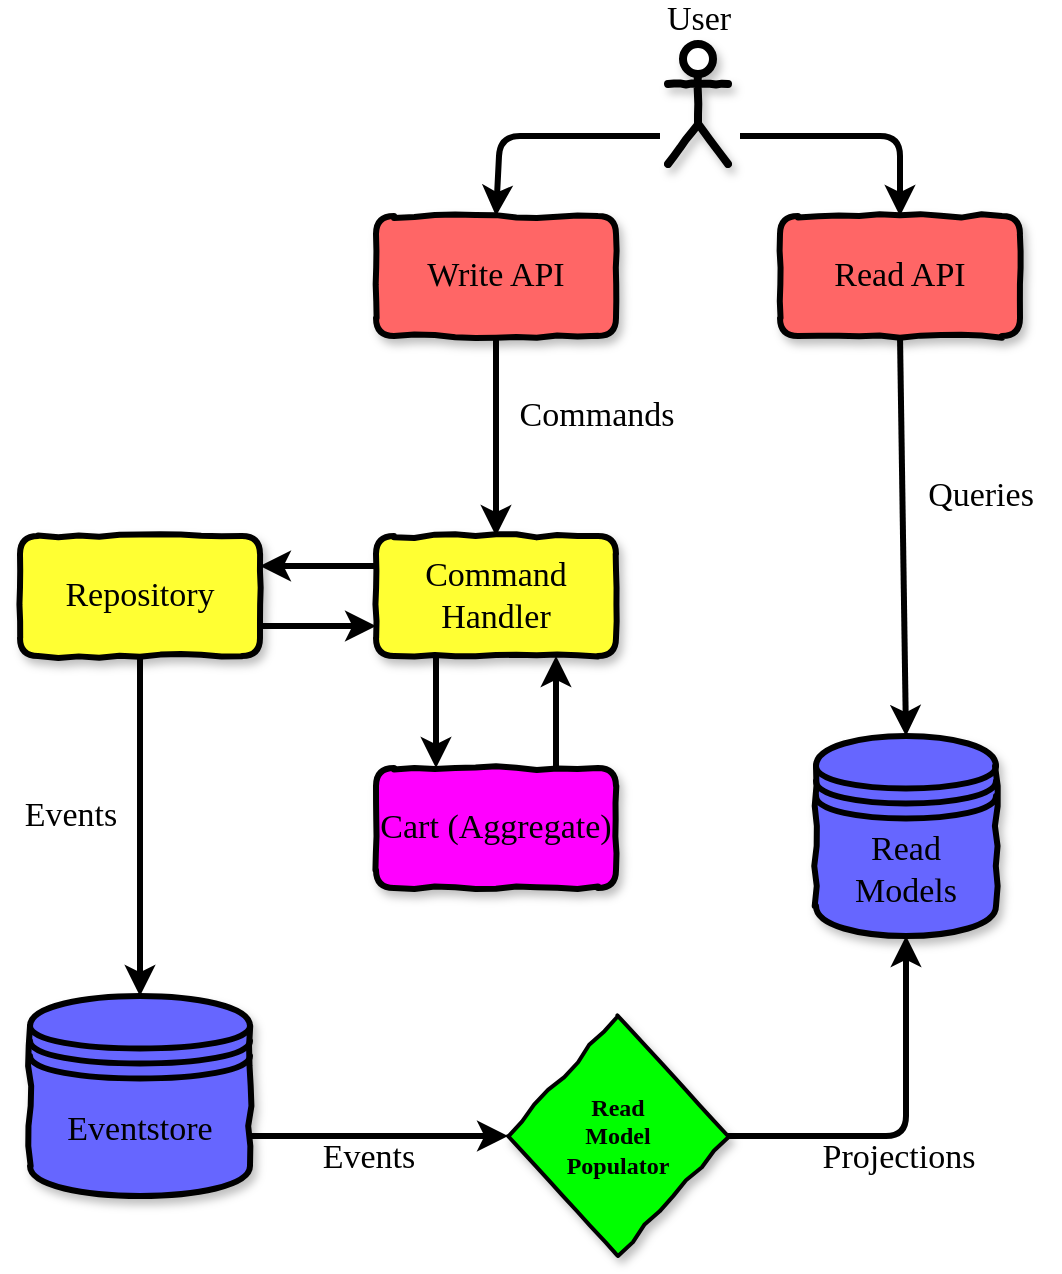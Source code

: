 <mxfile version="12.6.6" type="device"><diagram id="C5RBs43oDa-KdzZeNtuy" name="Page-1"><mxGraphModel dx="1186" dy="715" grid="1" gridSize="10" guides="1" tooltips="1" connect="1" arrows="1" fold="1" page="1" pageScale="1" pageWidth="827" pageHeight="1169" math="0" shadow="0"><root><mxCell id="WIyWlLk6GJQsqaUBKTNV-0"/><mxCell id="WIyWlLk6GJQsqaUBKTNV-1" parent="WIyWlLk6GJQsqaUBKTNV-0"/><mxCell id="K-5jVWHBCLyfHitzeCxU-2" value="&lt;font face=&quot;Comic Sans MS&quot;&gt;&lt;span style=&quot;font-size: 17px&quot;&gt;Read API&lt;/span&gt;&lt;/font&gt;" style="rounded=1;whiteSpace=wrap;html=1;glass=0;fillColor=#FF6666;strokeColor=#000000;strokeWidth=3;shadow=1;comic=1;perimeterSpacing=0;" vertex="1" parent="WIyWlLk6GJQsqaUBKTNV-1"><mxGeometry x="440" y="120" width="120" height="60" as="geometry"/></mxCell><mxCell id="K-5jVWHBCLyfHitzeCxU-3" value="&amp;nbsp;" style="shape=umlActor;verticalLabelPosition=bottom;labelBackgroundColor=#ffffff;verticalAlign=top;html=1;outlineConnect=0;shadow=1;glass=0;comic=1;strokeWidth=4;" vertex="1" parent="WIyWlLk6GJQsqaUBKTNV-1"><mxGeometry x="384" y="34" width="30" height="60" as="geometry"/></mxCell><mxCell id="K-5jVWHBCLyfHitzeCxU-13" value="&lt;font face=&quot;Comic Sans MS&quot;&gt;&lt;span style=&quot;font-size: 17px&quot;&gt;Write API&lt;/span&gt;&lt;/font&gt;" style="rounded=1;whiteSpace=wrap;html=1;glass=0;fillColor=#FF6666;strokeColor=#000000;strokeWidth=3;shadow=1;comic=1;perimeterSpacing=0;" vertex="1" parent="WIyWlLk6GJQsqaUBKTNV-1"><mxGeometry x="238" y="120" width="120" height="60" as="geometry"/></mxCell><mxCell id="K-5jVWHBCLyfHitzeCxU-16" value="&lt;font face=&quot;Comic Sans MS&quot; style=&quot;font-size: 17px&quot;&gt;Read Models&lt;/font&gt;" style="shape=datastore;whiteSpace=wrap;html=1;shadow=1;glass=0;comic=1;strokeColor=#000000;strokeWidth=3;fillColor=#6666FF;" vertex="1" parent="WIyWlLk6GJQsqaUBKTNV-1"><mxGeometry x="458" y="380" width="90" height="100" as="geometry"/></mxCell><mxCell id="K-5jVWHBCLyfHitzeCxU-17" value="&lt;font face=&quot;Comic Sans MS&quot; style=&quot;font-size: 17px&quot;&gt;Eventstore&lt;/font&gt;" style="shape=datastore;whiteSpace=wrap;html=1;shadow=1;glass=0;comic=1;strokeColor=#000000;strokeWidth=3;fillColor=#6666FF;" vertex="1" parent="WIyWlLk6GJQsqaUBKTNV-1"><mxGeometry x="65" y="510" width="110" height="100" as="geometry"/></mxCell><mxCell id="K-5jVWHBCLyfHitzeCxU-18" value="" style="endArrow=classic;html=1;strokeWidth=3;exitX=0.5;exitY=1;exitDx=0;exitDy=0;entryX=0.5;entryY=0;entryDx=0;entryDy=0;" edge="1" parent="WIyWlLk6GJQsqaUBKTNV-1" source="K-5jVWHBCLyfHitzeCxU-2" target="K-5jVWHBCLyfHitzeCxU-16"><mxGeometry width="50" height="50" relative="1" as="geometry"><mxPoint x="210" y="620" as="sourcePoint"/><mxPoint x="500" y="420" as="targetPoint"/></mxGeometry></mxCell><mxCell id="K-5jVWHBCLyfHitzeCxU-19" value="Read&lt;br&gt;Model&lt;br&gt;Populator" style="rhombus;html=1;align=center;whiteSpace=wrap;comic=1;strokeWidth=2;fontFamily=Comic Sans MS;fontStyle=1;shadow=1;glass=0;fillColor=#00FF00;" vertex="1" parent="WIyWlLk6GJQsqaUBKTNV-1"><mxGeometry x="304" y="520" width="110" height="120" as="geometry"/></mxCell><mxCell id="K-5jVWHBCLyfHitzeCxU-22" value="&lt;font face=&quot;Comic Sans MS&quot;&gt;&lt;span style=&quot;font-size: 17px&quot;&gt;Command Handler&lt;/span&gt;&lt;/font&gt;" style="rounded=1;whiteSpace=wrap;html=1;glass=0;fillColor=#FFFF33;strokeColor=#000000;strokeWidth=3;shadow=1;comic=1;perimeterSpacing=0;" vertex="1" parent="WIyWlLk6GJQsqaUBKTNV-1"><mxGeometry x="238" y="280" width="120" height="60" as="geometry"/></mxCell><mxCell id="K-5jVWHBCLyfHitzeCxU-23" value="&lt;font face=&quot;Comic Sans MS&quot;&gt;&lt;span style=&quot;font-size: 17px&quot;&gt;Repository&lt;/span&gt;&lt;/font&gt;" style="rounded=1;whiteSpace=wrap;html=1;glass=0;fillColor=#FFFF33;strokeColor=#000000;strokeWidth=3;shadow=1;comic=1;perimeterSpacing=0;" vertex="1" parent="WIyWlLk6GJQsqaUBKTNV-1"><mxGeometry x="60" y="280" width="120" height="60" as="geometry"/></mxCell><mxCell id="K-5jVWHBCLyfHitzeCxU-24" value="" style="endArrow=classic;html=1;strokeWidth=3;entryX=0;entryY=0.5;entryDx=0;entryDy=0;exitX=1;exitY=0.7;exitDx=0;exitDy=0;" edge="1" parent="WIyWlLk6GJQsqaUBKTNV-1" source="K-5jVWHBCLyfHitzeCxU-17" target="K-5jVWHBCLyfHitzeCxU-19"><mxGeometry width="50" height="50" relative="1" as="geometry"><mxPoint x="80" y="720" as="sourcePoint"/><mxPoint x="130" y="670" as="targetPoint"/></mxGeometry></mxCell><mxCell id="K-5jVWHBCLyfHitzeCxU-25" value="" style="endArrow=classic;html=1;strokeWidth=3;exitX=1;exitY=0.5;exitDx=0;exitDy=0;entryX=0.5;entryY=1;entryDx=0;entryDy=0;" edge="1" parent="WIyWlLk6GJQsqaUBKTNV-1" source="K-5jVWHBCLyfHitzeCxU-19" target="K-5jVWHBCLyfHitzeCxU-16"><mxGeometry width="50" height="50" relative="1" as="geometry"><mxPoint x="600" y="530" as="sourcePoint"/><mxPoint x="540" y="570" as="targetPoint"/><Array as="points"><mxPoint x="503" y="580"/></Array></mxGeometry></mxCell><mxCell id="K-5jVWHBCLyfHitzeCxU-26" value="" style="endArrow=classic;html=1;strokeWidth=3;entryX=0.5;entryY=0;entryDx=0;entryDy=0;" edge="1" parent="WIyWlLk6GJQsqaUBKTNV-1" target="K-5jVWHBCLyfHitzeCxU-13"><mxGeometry width="50" height="50" relative="1" as="geometry"><mxPoint x="380" y="80" as="sourcePoint"/><mxPoint x="378" y="610" as="targetPoint"/><Array as="points"><mxPoint x="300" y="80"/></Array></mxGeometry></mxCell><mxCell id="K-5jVWHBCLyfHitzeCxU-27" value="" style="endArrow=classic;html=1;strokeWidth=3;entryX=0.5;entryY=0;entryDx=0;entryDy=0;" edge="1" parent="WIyWlLk6GJQsqaUBKTNV-1" target="K-5jVWHBCLyfHitzeCxU-2"><mxGeometry width="50" height="50" relative="1" as="geometry"><mxPoint x="420" y="80" as="sourcePoint"/><mxPoint x="297" y="202" as="targetPoint"/><Array as="points"><mxPoint x="500" y="80"/></Array></mxGeometry></mxCell><mxCell id="K-5jVWHBCLyfHitzeCxU-28" value="" style="endArrow=classic;html=1;strokeWidth=3;entryX=0.5;entryY=0;entryDx=0;entryDy=0;exitX=0.5;exitY=1;exitDx=0;exitDy=0;" edge="1" parent="WIyWlLk6GJQsqaUBKTNV-1" source="K-5jVWHBCLyfHitzeCxU-23" target="K-5jVWHBCLyfHitzeCxU-17"><mxGeometry width="50" height="50" relative="1" as="geometry"><mxPoint x="80" y="720" as="sourcePoint"/><mxPoint x="130" y="670" as="targetPoint"/></mxGeometry></mxCell><mxCell id="K-5jVWHBCLyfHitzeCxU-29" value="&lt;font face=&quot;Comic Sans MS&quot;&gt;&lt;span style=&quot;font-size: 17px&quot;&gt;Cart (Aggregate)&lt;/span&gt;&lt;/font&gt;" style="rounded=1;whiteSpace=wrap;html=1;glass=0;fillColor=#FF00FF;strokeColor=#000000;strokeWidth=3;shadow=1;comic=1;perimeterSpacing=0;" vertex="1" parent="WIyWlLk6GJQsqaUBKTNV-1"><mxGeometry x="238" y="396" width="120" height="60" as="geometry"/></mxCell><mxCell id="K-5jVWHBCLyfHitzeCxU-30" value="" style="endArrow=classic;html=1;strokeWidth=3;entryX=0.5;entryY=0;entryDx=0;entryDy=0;exitX=0.5;exitY=1;exitDx=0;exitDy=0;" edge="1" parent="WIyWlLk6GJQsqaUBKTNV-1" source="K-5jVWHBCLyfHitzeCxU-13" target="K-5jVWHBCLyfHitzeCxU-22"><mxGeometry width="50" height="50" relative="1" as="geometry"><mxPoint x="50" y="720" as="sourcePoint"/><mxPoint x="100" y="670" as="targetPoint"/></mxGeometry></mxCell><mxCell id="K-5jVWHBCLyfHitzeCxU-31" value="" style="endArrow=classic;html=1;strokeWidth=3;entryX=1;entryY=0.25;entryDx=0;entryDy=0;exitX=0;exitY=0.25;exitDx=0;exitDy=0;" edge="1" parent="WIyWlLk6GJQsqaUBKTNV-1" source="K-5jVWHBCLyfHitzeCxU-22" target="K-5jVWHBCLyfHitzeCxU-23"><mxGeometry width="50" height="50" relative="1" as="geometry"><mxPoint x="297" y="262" as="sourcePoint"/><mxPoint x="297" y="310" as="targetPoint"/></mxGeometry></mxCell><mxCell id="K-5jVWHBCLyfHitzeCxU-32" value="" style="endArrow=classic;html=1;strokeWidth=3;entryX=0;entryY=0.75;entryDx=0;entryDy=0;exitX=1;exitY=0.75;exitDx=0;exitDy=0;" edge="1" parent="WIyWlLk6GJQsqaUBKTNV-1" source="K-5jVWHBCLyfHitzeCxU-23" target="K-5jVWHBCLyfHitzeCxU-22"><mxGeometry width="50" height="50" relative="1" as="geometry"><mxPoint x="237" y="325" as="sourcePoint"/><mxPoint x="180" y="325" as="targetPoint"/></mxGeometry></mxCell><mxCell id="K-5jVWHBCLyfHitzeCxU-33" value="" style="endArrow=classic;html=1;strokeWidth=3;entryX=0.25;entryY=0;entryDx=0;entryDy=0;exitX=0.25;exitY=1;exitDx=0;exitDy=0;" edge="1" parent="WIyWlLk6GJQsqaUBKTNV-1" source="K-5jVWHBCLyfHitzeCxU-22" target="K-5jVWHBCLyfHitzeCxU-29"><mxGeometry width="50" height="50" relative="1" as="geometry"><mxPoint x="240" y="360" as="sourcePoint"/><mxPoint x="260" y="370" as="targetPoint"/></mxGeometry></mxCell><mxCell id="K-5jVWHBCLyfHitzeCxU-34" value="" style="endArrow=classic;html=1;strokeWidth=3;exitX=0.75;exitY=0;exitDx=0;exitDy=0;entryX=0.75;entryY=1;entryDx=0;entryDy=0;" edge="1" parent="WIyWlLk6GJQsqaUBKTNV-1" source="K-5jVWHBCLyfHitzeCxU-29" target="K-5jVWHBCLyfHitzeCxU-22"><mxGeometry width="50" height="50" relative="1" as="geometry"><mxPoint x="330" y="370" as="sourcePoint"/><mxPoint x="390" y="350" as="targetPoint"/></mxGeometry></mxCell><mxCell id="K-5jVWHBCLyfHitzeCxU-35" value="&lt;font face=&quot;Comic Sans MS&quot; style=&quot;font-size: 17px&quot;&gt;Queries&lt;/font&gt;" style="text;html=1;align=center;verticalAlign=middle;resizable=0;points=[];autosize=1;" vertex="1" parent="WIyWlLk6GJQsqaUBKTNV-1"><mxGeometry x="500" y="250" width="80" height="20" as="geometry"/></mxCell><mxCell id="K-5jVWHBCLyfHitzeCxU-36" value="&lt;font face=&quot;Comic Sans MS&quot; style=&quot;font-size: 17px&quot;&gt;Commands&lt;br&gt;&lt;/font&gt;" style="text;html=1;align=center;verticalAlign=middle;resizable=0;points=[];autosize=1;" vertex="1" parent="WIyWlLk6GJQsqaUBKTNV-1"><mxGeometry x="298" y="210" width="100" height="20" as="geometry"/></mxCell><mxCell id="K-5jVWHBCLyfHitzeCxU-37" value="&lt;font face=&quot;Comic Sans MS&quot; style=&quot;font-size: 17px&quot;&gt;Projections&lt;/font&gt;" style="text;html=1;align=center;verticalAlign=middle;resizable=0;points=[];autosize=1;" vertex="1" parent="WIyWlLk6GJQsqaUBKTNV-1"><mxGeometry x="444" y="581" width="110" height="20" as="geometry"/></mxCell><mxCell id="K-5jVWHBCLyfHitzeCxU-40" value="&lt;font face=&quot;Comic Sans MS&quot; style=&quot;font-size: 17px&quot;&gt;Events&lt;/font&gt;" style="text;html=1;align=center;verticalAlign=middle;resizable=0;points=[];autosize=1;" vertex="1" parent="WIyWlLk6GJQsqaUBKTNV-1"><mxGeometry x="50" y="410" width="70" height="20" as="geometry"/></mxCell><mxCell id="K-5jVWHBCLyfHitzeCxU-41" value="&lt;font face=&quot;Comic Sans MS&quot; style=&quot;font-size: 17px&quot;&gt;Events&lt;/font&gt;" style="text;html=1;align=center;verticalAlign=middle;resizable=0;points=[];autosize=1;" vertex="1" parent="WIyWlLk6GJQsqaUBKTNV-1"><mxGeometry x="199" y="581" width="70" height="20" as="geometry"/></mxCell><mxCell id="K-5jVWHBCLyfHitzeCxU-43" value="&lt;font face=&quot;Comic Sans MS&quot;&gt;&lt;span style=&quot;font-size: 17px&quot;&gt;User&lt;/span&gt;&lt;/font&gt;" style="text;html=1;align=center;verticalAlign=middle;resizable=0;points=[];autosize=1;" vertex="1" parent="WIyWlLk6GJQsqaUBKTNV-1"><mxGeometry x="374" y="12" width="50" height="20" as="geometry"/></mxCell></root></mxGraphModel></diagram></mxfile>